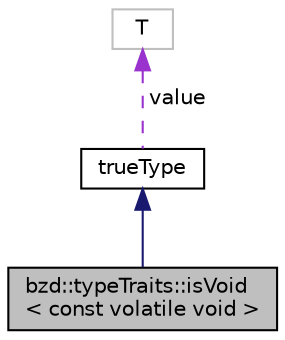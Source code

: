 digraph "bzd::typeTraits::isVoid&lt; const volatile void &gt;"
{
  edge [fontname="Helvetica",fontsize="10",labelfontname="Helvetica",labelfontsize="10"];
  node [fontname="Helvetica",fontsize="10",shape=record];
  Node2 [label="bzd::typeTraits::isVoid\l\< const volatile void \>",height=0.2,width=0.4,color="black", fillcolor="grey75", style="filled", fontcolor="black"];
  Node3 -> Node2 [dir="back",color="midnightblue",fontsize="10",style="solid",fontname="Helvetica"];
  Node3 [label="trueType",height=0.2,width=0.4,color="black", fillcolor="white", style="filled",URL="$structbzd_1_1typeTraits_1_1integralConstant.html"];
  Node4 -> Node3 [dir="back",color="darkorchid3",fontsize="10",style="dashed",label=" value" ,fontname="Helvetica"];
  Node4 [label="T",height=0.2,width=0.4,color="grey75", fillcolor="white", style="filled"];
}
